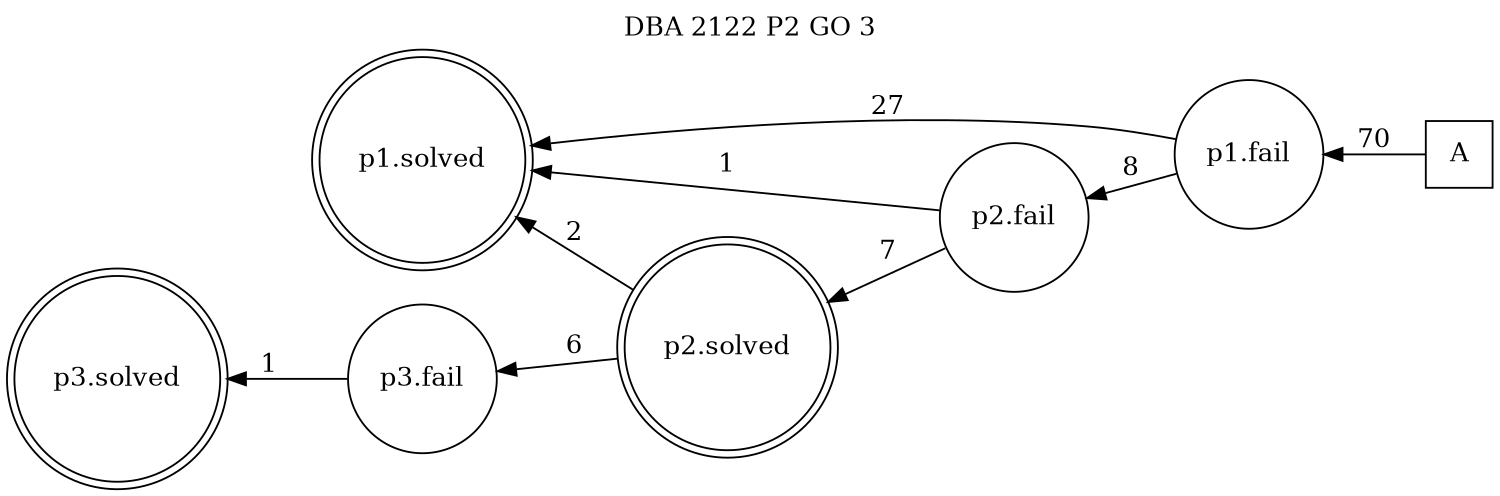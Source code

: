 digraph DBA_2122_P2_GO_3_GOOD {
labelloc="tl"
label= " DBA 2122 P2 GO 3 "
rankdir="RL";
graph [ size=" 10 , 10 !"]

"A" [shape="square" label="A"]
"p1.fail" [shape="circle" label="p1.fail"]
"p1.solved" [shape="doublecircle" label="p1.solved"]
"p2.fail" [shape="circle" label="p2.fail"]
"p2.solved" [shape="doublecircle" label="p2.solved"]
"p3.fail" [shape="circle" label="p3.fail"]
"p3.solved" [shape="doublecircle" label="p3.solved"]
"A" -> "p1.fail" [ label=70]
"p1.fail" -> "p1.solved" [ label=27]
"p1.fail" -> "p2.fail" [ label=8]
"p2.fail" -> "p1.solved" [ label=1]
"p2.fail" -> "p2.solved" [ label=7]
"p2.solved" -> "p1.solved" [ label=2]
"p2.solved" -> "p3.fail" [ label=6]
"p3.fail" -> "p3.solved" [ label=1]
}
